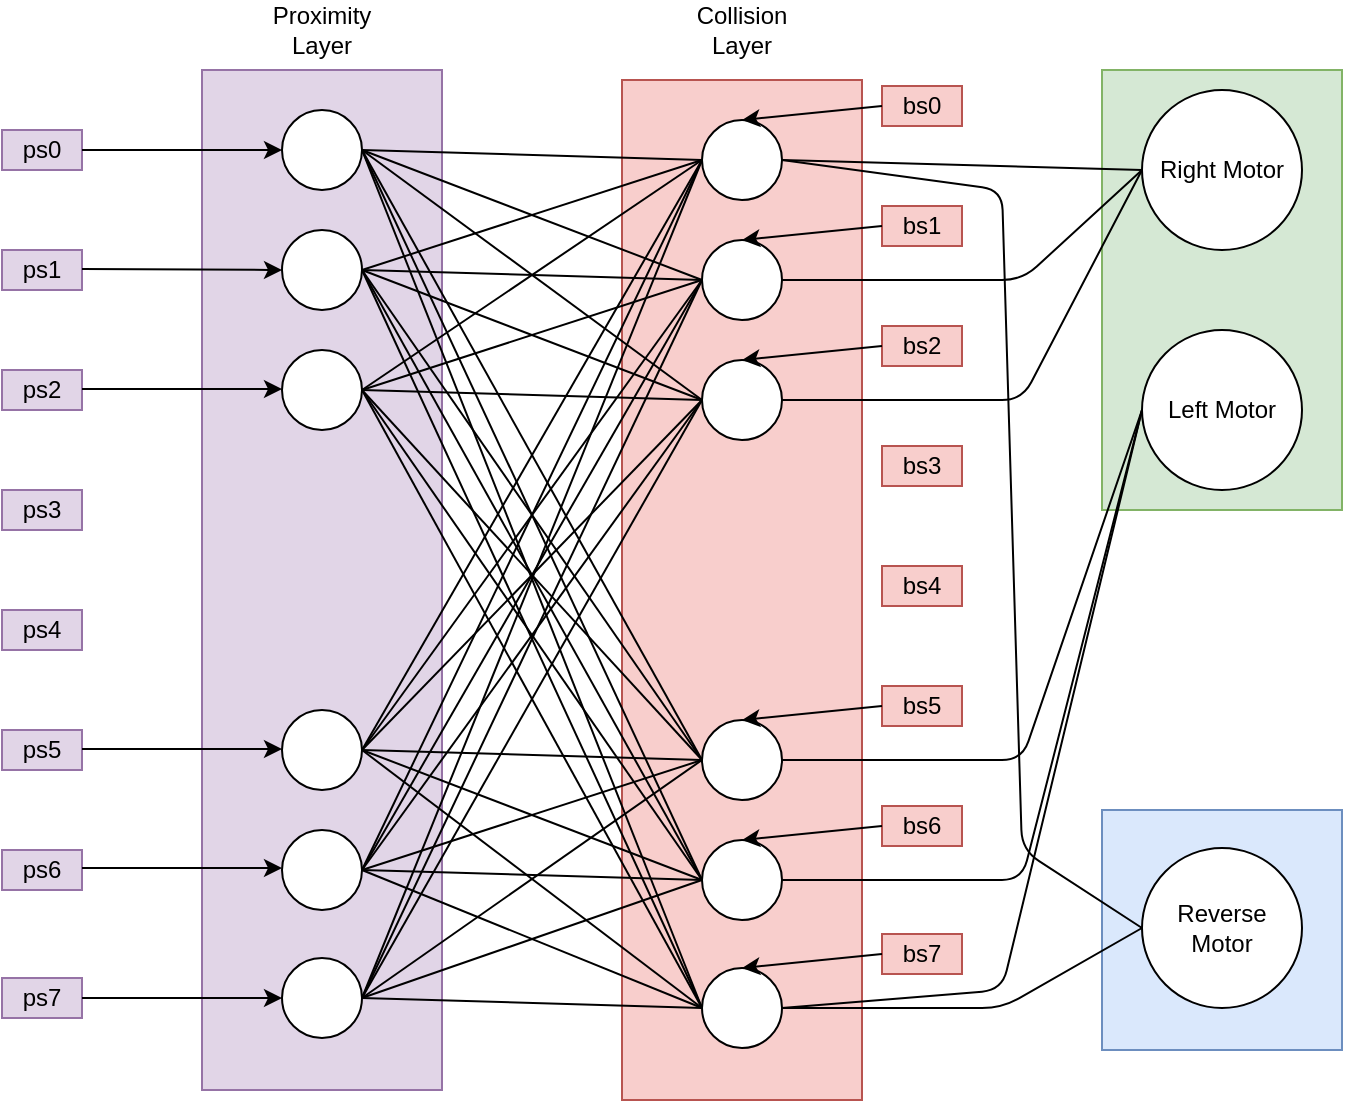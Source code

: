 <mxfile version="10.5.8" type="device"><diagram id="8nJAbrwd6PGOxtdvEGgV" name="Page-1"><mxGraphModel dx="1354" dy="804" grid="1" gridSize="10" guides="1" tooltips="1" connect="1" arrows="1" fold="1" page="1" pageScale="1" pageWidth="827" pageHeight="1169" math="0" shadow="0"><root><mxCell id="0"/><mxCell id="1" parent="0"/><mxCell id="noWVMlnAP2JJMLWK1DyJ-95" value="" style="rounded=0;whiteSpace=wrap;html=1;fillColor=#f8cecc;strokeColor=#b85450;" parent="1" vertex="1"><mxGeometry x="420" y="145" width="120" height="510" as="geometry"/></mxCell><mxCell id="noWVMlnAP2JJMLWK1DyJ-96" value="" style="ellipse;whiteSpace=wrap;html=1;aspect=fixed;" parent="1" vertex="1"><mxGeometry x="460" y="165" width="40" height="40" as="geometry"/></mxCell><mxCell id="noWVMlnAP2JJMLWK1DyJ-97" value="" style="ellipse;whiteSpace=wrap;html=1;aspect=fixed;" parent="1" vertex="1"><mxGeometry x="460" y="225" width="40" height="40" as="geometry"/></mxCell><mxCell id="noWVMlnAP2JJMLWK1DyJ-98" value="" style="ellipse;whiteSpace=wrap;html=1;aspect=fixed;" parent="1" vertex="1"><mxGeometry x="460" y="285" width="40" height="40" as="geometry"/></mxCell><mxCell id="noWVMlnAP2JJMLWK1DyJ-101" value="" style="ellipse;whiteSpace=wrap;html=1;aspect=fixed;" parent="1" vertex="1"><mxGeometry x="460" y="465" width="40" height="40" as="geometry"/></mxCell><mxCell id="noWVMlnAP2JJMLWK1DyJ-102" value="" style="ellipse;whiteSpace=wrap;html=1;aspect=fixed;" parent="1" vertex="1"><mxGeometry x="460" y="525" width="40" height="40" as="geometry"/></mxCell><mxCell id="noWVMlnAP2JJMLWK1DyJ-103" value="" style="ellipse;whiteSpace=wrap;html=1;aspect=fixed;" parent="1" vertex="1"><mxGeometry x="460" y="589" width="40" height="40" as="geometry"/></mxCell><mxCell id="noWVMlnAP2JJMLWK1DyJ-87" value="" style="rounded=0;whiteSpace=wrap;html=1;fillColor=#dae8fc;strokeColor=#6c8ebf;" parent="1" vertex="1"><mxGeometry x="660" y="510" width="120" height="120" as="geometry"/></mxCell><mxCell id="noWVMlnAP2JJMLWK1DyJ-86" value="" style="rounded=0;whiteSpace=wrap;html=1;fillColor=#d5e8d4;strokeColor=#82b366;" parent="1" vertex="1"><mxGeometry x="660" y="140" width="120" height="220" as="geometry"/></mxCell><mxCell id="noWVMlnAP2JJMLWK1DyJ-7" value="" style="rounded=0;whiteSpace=wrap;html=1;fillColor=#e1d5e7;strokeColor=#9673a6;" parent="1" vertex="1"><mxGeometry x="210" y="140" width="120" height="510" as="geometry"/></mxCell><mxCell id="noWVMlnAP2JJMLWK1DyJ-1" value="" style="ellipse;whiteSpace=wrap;html=1;aspect=fixed;" parent="1" vertex="1"><mxGeometry x="250" y="160" width="40" height="40" as="geometry"/></mxCell><mxCell id="noWVMlnAP2JJMLWK1DyJ-2" value="" style="ellipse;whiteSpace=wrap;html=1;aspect=fixed;" parent="1" vertex="1"><mxGeometry x="250" y="220" width="40" height="40" as="geometry"/></mxCell><mxCell id="noWVMlnAP2JJMLWK1DyJ-3" value="" style="ellipse;whiteSpace=wrap;html=1;aspect=fixed;" parent="1" vertex="1"><mxGeometry x="250" y="280" width="40" height="40" as="geometry"/></mxCell><mxCell id="noWVMlnAP2JJMLWK1DyJ-6" value="" style="ellipse;whiteSpace=wrap;html=1;aspect=fixed;" parent="1" vertex="1"><mxGeometry x="250" y="460" width="40" height="40" as="geometry"/></mxCell><mxCell id="noWVMlnAP2JJMLWK1DyJ-8" value="" style="ellipse;whiteSpace=wrap;html=1;aspect=fixed;" parent="1" vertex="1"><mxGeometry x="250" y="520" width="40" height="40" as="geometry"/></mxCell><mxCell id="noWVMlnAP2JJMLWK1DyJ-9" value="" style="ellipse;whiteSpace=wrap;html=1;aspect=fixed;" parent="1" vertex="1"><mxGeometry x="250" y="584" width="40" height="40" as="geometry"/></mxCell><mxCell id="noWVMlnAP2JJMLWK1DyJ-10" value="Proximity Layer" style="text;html=1;strokeColor=none;fillColor=none;align=center;verticalAlign=middle;whiteSpace=wrap;rounded=0;" parent="1" vertex="1"><mxGeometry x="250" y="110" width="40" height="20" as="geometry"/></mxCell><mxCell id="noWVMlnAP2JJMLWK1DyJ-15" value="ps0" style="text;html=1;strokeColor=#9673a6;fillColor=#e1d5e7;align=center;verticalAlign=middle;whiteSpace=wrap;rounded=0;" parent="1" vertex="1"><mxGeometry x="110" y="170" width="40" height="20" as="geometry"/></mxCell><mxCell id="noWVMlnAP2JJMLWK1DyJ-20" value="ps1" style="text;html=1;strokeColor=#9673a6;fillColor=#e1d5e7;align=center;verticalAlign=middle;whiteSpace=wrap;rounded=0;" parent="1" vertex="1"><mxGeometry x="110" y="230" width="40" height="20" as="geometry"/></mxCell><mxCell id="noWVMlnAP2JJMLWK1DyJ-21" value="ps2" style="text;html=1;strokeColor=#9673a6;fillColor=#e1d5e7;align=center;verticalAlign=middle;whiteSpace=wrap;rounded=0;" parent="1" vertex="1"><mxGeometry x="110" y="290" width="40" height="20" as="geometry"/></mxCell><mxCell id="noWVMlnAP2JJMLWK1DyJ-22" value="ps3" style="text;html=1;strokeColor=#9673a6;fillColor=#e1d5e7;align=center;verticalAlign=middle;whiteSpace=wrap;rounded=0;" parent="1" vertex="1"><mxGeometry x="110" y="350" width="40" height="20" as="geometry"/></mxCell><mxCell id="noWVMlnAP2JJMLWK1DyJ-23" value="ps4" style="text;html=1;strokeColor=#9673a6;fillColor=#e1d5e7;align=center;verticalAlign=middle;whiteSpace=wrap;rounded=0;" parent="1" vertex="1"><mxGeometry x="110" y="410" width="40" height="20" as="geometry"/></mxCell><mxCell id="noWVMlnAP2JJMLWK1DyJ-24" value="ps5" style="text;html=1;strokeColor=#9673a6;fillColor=#e1d5e7;align=center;verticalAlign=middle;whiteSpace=wrap;rounded=0;" parent="1" vertex="1"><mxGeometry x="110" y="470" width="40" height="20" as="geometry"/></mxCell><mxCell id="noWVMlnAP2JJMLWK1DyJ-25" value="ps6" style="text;html=1;strokeColor=#9673a6;fillColor=#e1d5e7;align=center;verticalAlign=middle;whiteSpace=wrap;rounded=0;" parent="1" vertex="1"><mxGeometry x="110" y="530" width="40" height="20" as="geometry"/></mxCell><mxCell id="noWVMlnAP2JJMLWK1DyJ-26" value="ps7" style="text;html=1;strokeColor=#9673a6;fillColor=#e1d5e7;align=center;verticalAlign=middle;whiteSpace=wrap;rounded=0;" parent="1" vertex="1"><mxGeometry x="110" y="594" width="40" height="20" as="geometry"/></mxCell><mxCell id="noWVMlnAP2JJMLWK1DyJ-27" value="" style="endArrow=classic;html=1;entryX=0;entryY=0.5;entryDx=0;entryDy=0;exitX=1;exitY=0.5;exitDx=0;exitDy=0;" parent="1" source="noWVMlnAP2JJMLWK1DyJ-15" target="noWVMlnAP2JJMLWK1DyJ-1" edge="1"><mxGeometry width="50" height="50" relative="1" as="geometry"><mxPoint x="150" y="205" as="sourcePoint"/><mxPoint x="200" y="155" as="targetPoint"/></mxGeometry></mxCell><mxCell id="noWVMlnAP2JJMLWK1DyJ-28" value="" style="endArrow=classic;html=1;exitX=1;exitY=0.5;exitDx=0;exitDy=0;" parent="1" edge="1"><mxGeometry width="50" height="50" relative="1" as="geometry"><mxPoint x="150" y="239.5" as="sourcePoint"/><mxPoint x="250" y="240" as="targetPoint"/></mxGeometry></mxCell><mxCell id="noWVMlnAP2JJMLWK1DyJ-29" value="" style="endArrow=classic;html=1;entryX=0;entryY=0.5;entryDx=0;entryDy=0;exitX=1;exitY=0.5;exitDx=0;exitDy=0;" parent="1" edge="1"><mxGeometry width="50" height="50" relative="1" as="geometry"><mxPoint x="150" y="299.5" as="sourcePoint"/><mxPoint x="250" y="299.5" as="targetPoint"/></mxGeometry></mxCell><mxCell id="noWVMlnAP2JJMLWK1DyJ-32" value="" style="endArrow=classic;html=1;entryX=0;entryY=0.5;entryDx=0;entryDy=0;exitX=1;exitY=0.5;exitDx=0;exitDy=0;" parent="1" edge="1"><mxGeometry width="50" height="50" relative="1" as="geometry"><mxPoint x="150" y="479.5" as="sourcePoint"/><mxPoint x="250" y="479.5" as="targetPoint"/></mxGeometry></mxCell><mxCell id="noWVMlnAP2JJMLWK1DyJ-33" value="" style="endArrow=classic;html=1;entryX=0;entryY=0.5;entryDx=0;entryDy=0;exitX=1;exitY=0.5;exitDx=0;exitDy=0;" parent="1" edge="1"><mxGeometry width="50" height="50" relative="1" as="geometry"><mxPoint x="150" y="539" as="sourcePoint"/><mxPoint x="250" y="539" as="targetPoint"/></mxGeometry></mxCell><mxCell id="noWVMlnAP2JJMLWK1DyJ-34" value="" style="endArrow=classic;html=1;entryX=0;entryY=0.5;entryDx=0;entryDy=0;exitX=1;exitY=0.5;exitDx=0;exitDy=0;" parent="1" edge="1"><mxGeometry width="50" height="50" relative="1" as="geometry"><mxPoint x="150" y="604" as="sourcePoint"/><mxPoint x="250" y="604" as="targetPoint"/></mxGeometry></mxCell><mxCell id="noWVMlnAP2JJMLWK1DyJ-36" value="" style="endArrow=none;html=1;entryX=0;entryY=0.5;entryDx=0;entryDy=0;exitX=1;exitY=0.5;exitDx=0;exitDy=0;strokeColor=#000000;endFill=0;" parent="1" source="noWVMlnAP2JJMLWK1DyJ-1" target="noWVMlnAP2JJMLWK1DyJ-96" edge="1"><mxGeometry width="50" height="50" relative="1" as="geometry"><mxPoint x="350" y="210" as="sourcePoint"/><mxPoint x="460" y="180" as="targetPoint"/></mxGeometry></mxCell><mxCell id="noWVMlnAP2JJMLWK1DyJ-37" value="" style="endArrow=none;html=1;entryX=0;entryY=0.5;entryDx=0;entryDy=0;exitX=1;exitY=0.5;exitDx=0;exitDy=0;strokeColor=#000000;endFill=0;" parent="1" source="noWVMlnAP2JJMLWK1DyJ-1" target="noWVMlnAP2JJMLWK1DyJ-97" edge="1"><mxGeometry width="50" height="50" relative="1" as="geometry"><mxPoint x="300" y="190" as="sourcePoint"/><mxPoint x="458" y="240" as="targetPoint"/></mxGeometry></mxCell><mxCell id="noWVMlnAP2JJMLWK1DyJ-38" value="" style="endArrow=none;html=1;entryX=0;entryY=0.5;entryDx=0;entryDy=0;exitX=1;exitY=0.5;exitDx=0;exitDy=0;strokeColor=#000000;endFill=0;" parent="1" source="noWVMlnAP2JJMLWK1DyJ-1" target="noWVMlnAP2JJMLWK1DyJ-98" edge="1"><mxGeometry width="50" height="50" relative="1" as="geometry"><mxPoint x="310" y="200" as="sourcePoint"/><mxPoint x="457" y="300" as="targetPoint"/></mxGeometry></mxCell><mxCell id="noWVMlnAP2JJMLWK1DyJ-39" value="" style="endArrow=none;html=1;entryX=0;entryY=0.5;entryDx=0;entryDy=0;exitX=1;exitY=0.5;exitDx=0;exitDy=0;strokeColor=#000000;endFill=0;" parent="1" source="noWVMlnAP2JJMLWK1DyJ-2" target="noWVMlnAP2JJMLWK1DyJ-96" edge="1"><mxGeometry width="50" height="50" relative="1" as="geometry"><mxPoint x="300" y="190" as="sourcePoint"/><mxPoint x="460" y="180" as="targetPoint"/></mxGeometry></mxCell><mxCell id="noWVMlnAP2JJMLWK1DyJ-40" value="" style="endArrow=none;html=1;exitX=1;exitY=0.5;exitDx=0;exitDy=0;strokeColor=#000000;endFill=0;entryX=0;entryY=0.5;entryDx=0;entryDy=0;" parent="1" source="noWVMlnAP2JJMLWK1DyJ-2" target="noWVMlnAP2JJMLWK1DyJ-97" edge="1"><mxGeometry width="50" height="50" relative="1" as="geometry"><mxPoint x="300" y="250" as="sourcePoint"/><mxPoint x="460" y="250" as="targetPoint"/></mxGeometry></mxCell><mxCell id="noWVMlnAP2JJMLWK1DyJ-41" value="" style="endArrow=none;html=1;exitX=1;exitY=0.5;exitDx=0;exitDy=0;entryX=0;entryY=0.5;entryDx=0;entryDy=0;strokeColor=#000000;endFill=0;" parent="1" source="noWVMlnAP2JJMLWK1DyJ-2" target="noWVMlnAP2JJMLWK1DyJ-98" edge="1"><mxGeometry width="50" height="50" relative="1" as="geometry"><mxPoint x="310" y="260" as="sourcePoint"/><mxPoint x="457" y="300" as="targetPoint"/></mxGeometry></mxCell><mxCell id="noWVMlnAP2JJMLWK1DyJ-42" value="" style="endArrow=none;html=1;entryX=0;entryY=0.5;entryDx=0;entryDy=0;exitX=1;exitY=0.5;exitDx=0;exitDy=0;strokeColor=#000000;endFill=0;" parent="1" source="noWVMlnAP2JJMLWK1DyJ-3" target="noWVMlnAP2JJMLWK1DyJ-96" edge="1"><mxGeometry width="50" height="50" relative="1" as="geometry"><mxPoint x="320" y="270" as="sourcePoint"/><mxPoint x="460" y="180" as="targetPoint"/></mxGeometry></mxCell><mxCell id="noWVMlnAP2JJMLWK1DyJ-43" value="" style="endArrow=none;html=1;entryX=0;entryY=0.5;entryDx=0;entryDy=0;exitX=1;exitY=0.5;exitDx=0;exitDy=0;strokeColor=#000000;endFill=0;" parent="1" source="noWVMlnAP2JJMLWK1DyJ-3" target="noWVMlnAP2JJMLWK1DyJ-97" edge="1"><mxGeometry width="50" height="50" relative="1" as="geometry"><mxPoint x="330" y="280" as="sourcePoint"/><mxPoint x="458" y="240" as="targetPoint"/></mxGeometry></mxCell><mxCell id="noWVMlnAP2JJMLWK1DyJ-45" value="" style="endArrow=none;html=1;exitX=1;exitY=0.5;exitDx=0;exitDy=0;entryX=0;entryY=0.5;entryDx=0;entryDy=0;strokeColor=#000000;endFill=0;" parent="1" source="noWVMlnAP2JJMLWK1DyJ-3" target="noWVMlnAP2JJMLWK1DyJ-98" edge="1"><mxGeometry width="50" height="50" relative="1" as="geometry"><mxPoint x="350" y="300" as="sourcePoint"/><mxPoint x="457" y="300" as="targetPoint"/></mxGeometry></mxCell><mxCell id="noWVMlnAP2JJMLWK1DyJ-51" value="" style="endArrow=none;html=1;entryX=0;entryY=0.5;entryDx=0;entryDy=0;exitX=1;exitY=0.5;exitDx=0;exitDy=0;strokeColor=#000000;endFill=0;" parent="1" source="noWVMlnAP2JJMLWK1DyJ-6" target="noWVMlnAP2JJMLWK1DyJ-96" edge="1"><mxGeometry width="50" height="50" relative="1" as="geometry"><mxPoint x="410" y="360" as="sourcePoint"/><mxPoint x="460" y="180" as="targetPoint"/></mxGeometry></mxCell><mxCell id="noWVMlnAP2JJMLWK1DyJ-52" value="" style="endArrow=none;html=1;entryX=0;entryY=0.5;entryDx=0;entryDy=0;exitX=1;exitY=0.5;exitDx=0;exitDy=0;strokeColor=#000000;endFill=0;" parent="1" source="noWVMlnAP2JJMLWK1DyJ-6" target="noWVMlnAP2JJMLWK1DyJ-97" edge="1"><mxGeometry width="50" height="50" relative="1" as="geometry"><mxPoint x="420" y="370" as="sourcePoint"/><mxPoint x="458" y="240" as="targetPoint"/></mxGeometry></mxCell><mxCell id="noWVMlnAP2JJMLWK1DyJ-53" value="" style="endArrow=none;html=1;entryX=0;entryY=0.5;entryDx=0;entryDy=0;exitX=1;exitY=0.5;exitDx=0;exitDy=0;strokeColor=#000000;endFill=0;" parent="1" source="noWVMlnAP2JJMLWK1DyJ-6" target="noWVMlnAP2JJMLWK1DyJ-98" edge="1"><mxGeometry width="50" height="50" relative="1" as="geometry"><mxPoint x="430" y="380" as="sourcePoint"/><mxPoint x="457" y="300" as="targetPoint"/></mxGeometry></mxCell><mxCell id="noWVMlnAP2JJMLWK1DyJ-54" value="" style="endArrow=none;html=1;exitX=1;exitY=0.5;exitDx=0;exitDy=0;strokeColor=#000000;endFill=0;entryX=0;entryY=0.5;entryDx=0;entryDy=0;" parent="1" source="noWVMlnAP2JJMLWK1DyJ-8" target="noWVMlnAP2JJMLWK1DyJ-96" edge="1"><mxGeometry width="50" height="50" relative="1" as="geometry"><mxPoint x="440" y="390" as="sourcePoint"/><mxPoint x="460" y="180" as="targetPoint"/></mxGeometry></mxCell><mxCell id="noWVMlnAP2JJMLWK1DyJ-55" value="" style="endArrow=none;html=1;entryX=0;entryY=0.5;entryDx=0;entryDy=0;exitX=1;exitY=0.5;exitDx=0;exitDy=0;strokeColor=#000000;endFill=0;" parent="1" source="noWVMlnAP2JJMLWK1DyJ-8" target="noWVMlnAP2JJMLWK1DyJ-97" edge="1"><mxGeometry width="50" height="50" relative="1" as="geometry"><mxPoint x="450" y="400" as="sourcePoint"/><mxPoint x="458" y="240" as="targetPoint"/></mxGeometry></mxCell><mxCell id="noWVMlnAP2JJMLWK1DyJ-56" value="" style="endArrow=none;html=1;entryX=0;entryY=0.5;entryDx=0;entryDy=0;exitX=1;exitY=0.5;exitDx=0;exitDy=0;strokeColor=#000000;endFill=0;" parent="1" source="noWVMlnAP2JJMLWK1DyJ-8" target="noWVMlnAP2JJMLWK1DyJ-98" edge="1"><mxGeometry width="50" height="50" relative="1" as="geometry"><mxPoint x="460" y="410" as="sourcePoint"/><mxPoint x="457" y="300" as="targetPoint"/></mxGeometry></mxCell><mxCell id="noWVMlnAP2JJMLWK1DyJ-57" value="" style="endArrow=none;html=1;entryX=0;entryY=0.5;entryDx=0;entryDy=0;exitX=1;exitY=0.5;exitDx=0;exitDy=0;strokeColor=#000000;endFill=0;" parent="1" source="noWVMlnAP2JJMLWK1DyJ-9" target="noWVMlnAP2JJMLWK1DyJ-96" edge="1"><mxGeometry width="50" height="50" relative="1" as="geometry"><mxPoint x="470" y="420" as="sourcePoint"/><mxPoint x="460" y="180" as="targetPoint"/></mxGeometry></mxCell><mxCell id="noWVMlnAP2JJMLWK1DyJ-58" value="" style="endArrow=none;html=1;entryX=0;entryY=0.5;entryDx=0;entryDy=0;exitX=1;exitY=0.5;exitDx=0;exitDy=0;strokeColor=#000000;endFill=0;" parent="1" source="noWVMlnAP2JJMLWK1DyJ-9" target="noWVMlnAP2JJMLWK1DyJ-97" edge="1"><mxGeometry width="50" height="50" relative="1" as="geometry"><mxPoint x="480" y="430" as="sourcePoint"/><mxPoint x="458" y="240" as="targetPoint"/></mxGeometry></mxCell><mxCell id="noWVMlnAP2JJMLWK1DyJ-59" value="" style="endArrow=none;html=1;entryX=0;entryY=0.5;entryDx=0;entryDy=0;exitX=1;exitY=0.5;exitDx=0;exitDy=0;strokeColor=#000000;endFill=0;" parent="1" source="noWVMlnAP2JJMLWK1DyJ-9" target="noWVMlnAP2JJMLWK1DyJ-98" edge="1"><mxGeometry width="50" height="50" relative="1" as="geometry"><mxPoint x="490" y="440" as="sourcePoint"/><mxPoint x="457" y="300" as="targetPoint"/></mxGeometry></mxCell><mxCell id="noWVMlnAP2JJMLWK1DyJ-60" value="Collision Layer" style="text;html=1;strokeColor=none;fillColor=none;align=center;verticalAlign=middle;whiteSpace=wrap;rounded=0;" parent="1" vertex="1"><mxGeometry x="460" y="110" width="40" height="20" as="geometry"/></mxCell><mxCell id="noWVMlnAP2JJMLWK1DyJ-61" value="Left Motor" style="ellipse;whiteSpace=wrap;html=1;aspect=fixed;" parent="1" vertex="1"><mxGeometry x="680" y="270" width="80" height="80" as="geometry"/></mxCell><mxCell id="noWVMlnAP2JJMLWK1DyJ-64" value="Right Motor" style="ellipse;whiteSpace=wrap;html=1;aspect=fixed;" parent="1" vertex="1"><mxGeometry x="680" y="150" width="80" height="80" as="geometry"/></mxCell><mxCell id="noWVMlnAP2JJMLWK1DyJ-65" value="bs0" style="text;html=1;strokeColor=#b85450;fillColor=#f8cecc;align=center;verticalAlign=middle;whiteSpace=wrap;rounded=0;" parent="1" vertex="1"><mxGeometry x="550" y="148" width="40" height="20" as="geometry"/></mxCell><mxCell id="noWVMlnAP2JJMLWK1DyJ-66" value="bs1" style="text;html=1;strokeColor=#b85450;fillColor=#f8cecc;align=center;verticalAlign=middle;whiteSpace=wrap;rounded=0;" parent="1" vertex="1"><mxGeometry x="550" y="208" width="40" height="20" as="geometry"/></mxCell><mxCell id="noWVMlnAP2JJMLWK1DyJ-67" value="bs2" style="text;html=1;strokeColor=#b85450;fillColor=#f8cecc;align=center;verticalAlign=middle;whiteSpace=wrap;rounded=0;" parent="1" vertex="1"><mxGeometry x="550" y="268" width="40" height="20" as="geometry"/></mxCell><mxCell id="noWVMlnAP2JJMLWK1DyJ-68" value="bs3" style="text;html=1;strokeColor=#b85450;fillColor=#f8cecc;align=center;verticalAlign=middle;whiteSpace=wrap;rounded=0;" parent="1" vertex="1"><mxGeometry x="550" y="328" width="40" height="20" as="geometry"/></mxCell><mxCell id="noWVMlnAP2JJMLWK1DyJ-70" value="" style="endArrow=classic;html=1;strokeColor=#000000;exitX=0;exitY=0.5;exitDx=0;exitDy=0;entryX=0.5;entryY=0;entryDx=0;entryDy=0;" parent="1" source="noWVMlnAP2JJMLWK1DyJ-65" target="noWVMlnAP2JJMLWK1DyJ-96" edge="1"><mxGeometry width="50" height="50" relative="1" as="geometry"><mxPoint x="110" y="770" as="sourcePoint"/><mxPoint x="100" y="720" as="targetPoint"/></mxGeometry></mxCell><mxCell id="noWVMlnAP2JJMLWK1DyJ-71" value="" style="endArrow=classic;html=1;strokeColor=#000000;exitX=0;exitY=0.5;exitDx=0;exitDy=0;entryX=0.5;entryY=0;entryDx=0;entryDy=0;" parent="1" source="noWVMlnAP2JJMLWK1DyJ-66" target="noWVMlnAP2JJMLWK1DyJ-97" edge="1"><mxGeometry width="50" height="50" relative="1" as="geometry"><mxPoint x="430" y="180" as="sourcePoint"/><mxPoint x="220" y="768" as="targetPoint"/></mxGeometry></mxCell><mxCell id="noWVMlnAP2JJMLWK1DyJ-72" value="" style="endArrow=classic;html=1;strokeColor=#000000;exitX=0;exitY=0.5;exitDx=0;exitDy=0;entryX=0.5;entryY=0;entryDx=0;entryDy=0;" parent="1" source="noWVMlnAP2JJMLWK1DyJ-67" target="noWVMlnAP2JJMLWK1DyJ-98" edge="1"><mxGeometry width="50" height="50" relative="1" as="geometry"><mxPoint x="440" y="190" as="sourcePoint"/><mxPoint x="350" y="770" as="targetPoint"/></mxGeometry></mxCell><mxCell id="noWVMlnAP2JJMLWK1DyJ-73" value="bs4" style="text;html=1;strokeColor=#b85450;fillColor=#f8cecc;align=center;verticalAlign=middle;whiteSpace=wrap;rounded=0;" parent="1" vertex="1"><mxGeometry x="550" y="388" width="40" height="20" as="geometry"/></mxCell><mxCell id="noWVMlnAP2JJMLWK1DyJ-76" value="bs5" style="text;html=1;strokeColor=#b85450;fillColor=#f8cecc;align=center;verticalAlign=middle;whiteSpace=wrap;rounded=0;" parent="1" vertex="1"><mxGeometry x="550" y="448" width="40" height="20" as="geometry"/></mxCell><mxCell id="noWVMlnAP2JJMLWK1DyJ-77" value="bs6" style="text;html=1;strokeColor=#b85450;fillColor=#f8cecc;align=center;verticalAlign=middle;whiteSpace=wrap;rounded=0;" parent="1" vertex="1"><mxGeometry x="550" y="508" width="40" height="20" as="geometry"/></mxCell><mxCell id="noWVMlnAP2JJMLWK1DyJ-78" value="bs7" style="text;html=1;strokeColor=#b85450;fillColor=#f8cecc;align=center;verticalAlign=middle;whiteSpace=wrap;rounded=0;" parent="1" vertex="1"><mxGeometry x="550" y="572" width="40" height="20" as="geometry"/></mxCell><mxCell id="noWVMlnAP2JJMLWK1DyJ-81" value="" style="endArrow=classic;html=1;strokeColor=#000000;exitX=0;exitY=0.5;exitDx=0;exitDy=0;entryX=0.5;entryY=0;entryDx=0;entryDy=0;" parent="1" source="noWVMlnAP2JJMLWK1DyJ-76" target="noWVMlnAP2JJMLWK1DyJ-101" edge="1"><mxGeometry width="50" height="50" relative="1" as="geometry"><mxPoint x="435" y="710" as="sourcePoint"/><mxPoint x="490" y="740" as="targetPoint"/></mxGeometry></mxCell><mxCell id="noWVMlnAP2JJMLWK1DyJ-82" value="" style="endArrow=classic;html=1;strokeColor=#000000;exitX=0;exitY=0.5;exitDx=0;exitDy=0;entryX=0.5;entryY=0;entryDx=0;entryDy=0;" parent="1" source="noWVMlnAP2JJMLWK1DyJ-77" target="noWVMlnAP2JJMLWK1DyJ-102" edge="1"><mxGeometry width="50" height="50" relative="1" as="geometry"><mxPoint x="430" y="640" as="sourcePoint"/><mxPoint x="550" y="740" as="targetPoint"/></mxGeometry></mxCell><mxCell id="noWVMlnAP2JJMLWK1DyJ-83" value="" style="endArrow=classic;html=1;strokeColor=#000000;exitX=0;exitY=0.5;exitDx=0;exitDy=0;entryX=0.5;entryY=0;entryDx=0;entryDy=0;" parent="1" source="noWVMlnAP2JJMLWK1DyJ-78" target="noWVMlnAP2JJMLWK1DyJ-103" edge="1"><mxGeometry width="50" height="50" relative="1" as="geometry"><mxPoint x="440" y="650" as="sourcePoint"/><mxPoint x="600" y="730" as="targetPoint"/></mxGeometry></mxCell><mxCell id="noWVMlnAP2JJMLWK1DyJ-84" value="Reverse Motor&lt;br&gt;" style="ellipse;whiteSpace=wrap;html=1;aspect=fixed;" parent="1" vertex="1"><mxGeometry x="680" y="529" width="80" height="80" as="geometry"/></mxCell><mxCell id="noWVMlnAP2JJMLWK1DyJ-106" value="" style="endArrow=none;html=1;entryX=0;entryY=0.5;entryDx=0;entryDy=0;exitX=1;exitY=0.5;exitDx=0;exitDy=0;strokeColor=#000000;endFill=0;" parent="1" source="noWVMlnAP2JJMLWK1DyJ-9" target="noWVMlnAP2JJMLWK1DyJ-101" edge="1"><mxGeometry width="50" height="50" relative="1" as="geometry"><mxPoint x="320.19" y="634.048" as="sourcePoint"/><mxPoint x="490.19" y="335" as="targetPoint"/></mxGeometry></mxCell><mxCell id="noWVMlnAP2JJMLWK1DyJ-107" value="" style="endArrow=none;html=1;entryX=0;entryY=0.5;entryDx=0;entryDy=0;exitX=1;exitY=0.5;exitDx=0;exitDy=0;strokeColor=#000000;endFill=0;" parent="1" source="noWVMlnAP2JJMLWK1DyJ-9" target="noWVMlnAP2JJMLWK1DyJ-102" edge="1"><mxGeometry width="50" height="50" relative="1" as="geometry"><mxPoint x="330.19" y="644.048" as="sourcePoint"/><mxPoint x="500.19" y="345" as="targetPoint"/></mxGeometry></mxCell><mxCell id="noWVMlnAP2JJMLWK1DyJ-108" value="" style="endArrow=none;html=1;entryX=0;entryY=0.5;entryDx=0;entryDy=0;exitX=1;exitY=0.5;exitDx=0;exitDy=0;strokeColor=#000000;endFill=0;" parent="1" source="noWVMlnAP2JJMLWK1DyJ-9" target="noWVMlnAP2JJMLWK1DyJ-103" edge="1"><mxGeometry width="50" height="50" relative="1" as="geometry"><mxPoint x="340.19" y="654.048" as="sourcePoint"/><mxPoint x="510.19" y="355" as="targetPoint"/></mxGeometry></mxCell><mxCell id="noWVMlnAP2JJMLWK1DyJ-109" value="" style="endArrow=none;html=1;entryX=0;entryY=0.5;entryDx=0;entryDy=0;exitX=1;exitY=0.5;exitDx=0;exitDy=0;strokeColor=#000000;endFill=0;" parent="1" source="noWVMlnAP2JJMLWK1DyJ-8" target="noWVMlnAP2JJMLWK1DyJ-102" edge="1"><mxGeometry width="50" height="50" relative="1" as="geometry"><mxPoint x="350.19" y="664.048" as="sourcePoint"/><mxPoint x="520.19" y="365" as="targetPoint"/></mxGeometry></mxCell><mxCell id="noWVMlnAP2JJMLWK1DyJ-110" value="" style="endArrow=none;html=1;entryX=0;entryY=0.5;entryDx=0;entryDy=0;exitX=1;exitY=0.5;exitDx=0;exitDy=0;strokeColor=#000000;endFill=0;" parent="1" source="noWVMlnAP2JJMLWK1DyJ-8" target="noWVMlnAP2JJMLWK1DyJ-101" edge="1"><mxGeometry width="50" height="50" relative="1" as="geometry"><mxPoint x="360.19" y="674.048" as="sourcePoint"/><mxPoint x="530.19" y="375" as="targetPoint"/></mxGeometry></mxCell><mxCell id="noWVMlnAP2JJMLWK1DyJ-113" value="" style="endArrow=none;html=1;entryX=0;entryY=0.5;entryDx=0;entryDy=0;exitX=1;exitY=0.5;exitDx=0;exitDy=0;strokeColor=#000000;endFill=0;" parent="1" source="noWVMlnAP2JJMLWK1DyJ-6" target="noWVMlnAP2JJMLWK1DyJ-103" edge="1"><mxGeometry width="50" height="50" relative="1" as="geometry"><mxPoint x="390.19" y="704.048" as="sourcePoint"/><mxPoint x="560.19" y="405" as="targetPoint"/></mxGeometry></mxCell><mxCell id="noWVMlnAP2JJMLWK1DyJ-115" value="" style="endArrow=none;html=1;entryX=0;entryY=0.5;entryDx=0;entryDy=0;exitX=1;exitY=0.5;exitDx=0;exitDy=0;strokeColor=#000000;endFill=0;" parent="1" source="noWVMlnAP2JJMLWK1DyJ-6" target="noWVMlnAP2JJMLWK1DyJ-102" edge="1"><mxGeometry width="50" height="50" relative="1" as="geometry"><mxPoint x="410.19" y="724.048" as="sourcePoint"/><mxPoint x="580.19" y="425" as="targetPoint"/></mxGeometry></mxCell><mxCell id="noWVMlnAP2JJMLWK1DyJ-118" value="" style="endArrow=none;html=1;entryX=0;entryY=0.5;entryDx=0;entryDy=0;exitX=1;exitY=0.5;exitDx=0;exitDy=0;strokeColor=#000000;endFill=0;" parent="1" source="noWVMlnAP2JJMLWK1DyJ-8" target="noWVMlnAP2JJMLWK1DyJ-103" edge="1"><mxGeometry width="50" height="50" relative="1" as="geometry"><mxPoint x="440.19" y="754.048" as="sourcePoint"/><mxPoint x="610.19" y="455" as="targetPoint"/></mxGeometry></mxCell><mxCell id="noWVMlnAP2JJMLWK1DyJ-119" value="" style="endArrow=none;html=1;entryX=0;entryY=0.5;entryDx=0;entryDy=0;exitX=1;exitY=0.5;exitDx=0;exitDy=0;strokeColor=#000000;endFill=0;" parent="1" source="noWVMlnAP2JJMLWK1DyJ-6" target="noWVMlnAP2JJMLWK1DyJ-101" edge="1"><mxGeometry width="50" height="50" relative="1" as="geometry"><mxPoint x="368.19" y="719.048" as="sourcePoint"/><mxPoint x="538.19" y="420" as="targetPoint"/></mxGeometry></mxCell><mxCell id="noWVMlnAP2JJMLWK1DyJ-122" value="" style="endArrow=none;html=1;entryX=1;entryY=0.5;entryDx=0;entryDy=0;exitX=0;exitY=0.5;exitDx=0;exitDy=0;strokeColor=#000000;endFill=0;" parent="1" source="noWVMlnAP2JJMLWK1DyJ-103" target="noWVMlnAP2JJMLWK1DyJ-3" edge="1"><mxGeometry width="50" height="50" relative="1" as="geometry"><mxPoint x="410.19" y="669.048" as="sourcePoint"/><mxPoint x="580.19" y="370" as="targetPoint"/></mxGeometry></mxCell><mxCell id="noWVMlnAP2JJMLWK1DyJ-123" value="" style="endArrow=none;html=1;entryX=1;entryY=0.5;entryDx=0;entryDy=0;exitX=0;exitY=0.5;exitDx=0;exitDy=0;strokeColor=#000000;endFill=0;" parent="1" source="noWVMlnAP2JJMLWK1DyJ-103" target="noWVMlnAP2JJMLWK1DyJ-2" edge="1"><mxGeometry width="50" height="50" relative="1" as="geometry"><mxPoint x="420.19" y="679.548" as="sourcePoint"/><mxPoint x="590.19" y="380.5" as="targetPoint"/></mxGeometry></mxCell><mxCell id="noWVMlnAP2JJMLWK1DyJ-124" value="" style="endArrow=none;html=1;exitX=1;exitY=0.5;exitDx=0;exitDy=0;strokeColor=#000000;endFill=0;entryX=0;entryY=0.5;entryDx=0;entryDy=0;" parent="1" source="noWVMlnAP2JJMLWK1DyJ-1" target="noWVMlnAP2JJMLWK1DyJ-103" edge="1"><mxGeometry width="50" height="50" relative="1" as="geometry"><mxPoint x="415.19" y="689.548" as="sourcePoint"/><mxPoint x="460" y="610" as="targetPoint"/></mxGeometry></mxCell><mxCell id="noWVMlnAP2JJMLWK1DyJ-127" value="" style="endArrow=none;html=1;entryX=0;entryY=0.5;entryDx=0;entryDy=0;exitX=1;exitY=0.5;exitDx=0;exitDy=0;strokeColor=#000000;endFill=0;" parent="1" source="noWVMlnAP2JJMLWK1DyJ-3" target="noWVMlnAP2JJMLWK1DyJ-102" edge="1"><mxGeometry width="50" height="50" relative="1" as="geometry"><mxPoint x="310.19" y="440.238" as="sourcePoint"/><mxPoint x="480.19" y="565" as="targetPoint"/></mxGeometry></mxCell><mxCell id="noWVMlnAP2JJMLWK1DyJ-128" value="" style="endArrow=none;html=1;entryX=0;entryY=0.5;entryDx=0;entryDy=0;exitX=1;exitY=0.5;exitDx=0;exitDy=0;strokeColor=#000000;endFill=0;" parent="1" source="noWVMlnAP2JJMLWK1DyJ-3" target="noWVMlnAP2JJMLWK1DyJ-101" edge="1"><mxGeometry width="50" height="50" relative="1" as="geometry"><mxPoint x="320.19" y="450.238" as="sourcePoint"/><mxPoint x="490.19" y="575" as="targetPoint"/></mxGeometry></mxCell><mxCell id="noWVMlnAP2JJMLWK1DyJ-129" value="" style="endArrow=none;html=1;entryX=0;entryY=0.5;entryDx=0;entryDy=0;strokeColor=#000000;endFill=0;exitX=1;exitY=0.5;exitDx=0;exitDy=0;" parent="1" source="noWVMlnAP2JJMLWK1DyJ-1" target="noWVMlnAP2JJMLWK1DyJ-102" edge="1"><mxGeometry width="50" height="50" relative="1" as="geometry"><mxPoint x="290" y="179.048" as="sourcePoint"/><mxPoint x="500.19" y="585" as="targetPoint"/></mxGeometry></mxCell><mxCell id="noWVMlnAP2JJMLWK1DyJ-130" value="" style="endArrow=none;html=1;entryX=0;entryY=0.5;entryDx=0;entryDy=0;exitX=1;exitY=0.5;exitDx=0;exitDy=0;strokeColor=#000000;endFill=0;" parent="1" source="noWVMlnAP2JJMLWK1DyJ-2" target="noWVMlnAP2JJMLWK1DyJ-102" edge="1"><mxGeometry width="50" height="50" relative="1" as="geometry"><mxPoint x="340.19" y="470.238" as="sourcePoint"/><mxPoint x="510.19" y="595" as="targetPoint"/></mxGeometry></mxCell><mxCell id="noWVMlnAP2JJMLWK1DyJ-131" value="" style="endArrow=none;html=1;entryX=1;entryY=0.5;entryDx=0;entryDy=0;exitX=0;exitY=0.5;exitDx=0;exitDy=0;strokeColor=#000000;endFill=0;" parent="1" source="noWVMlnAP2JJMLWK1DyJ-101" target="noWVMlnAP2JJMLWK1DyJ-2" edge="1"><mxGeometry width="50" height="50" relative="1" as="geometry"><mxPoint x="350.19" y="480.238" as="sourcePoint"/><mxPoint x="520.19" y="605" as="targetPoint"/></mxGeometry></mxCell><mxCell id="noWVMlnAP2JJMLWK1DyJ-132" value="" style="endArrow=none;html=1;entryX=0;entryY=0.5;entryDx=0;entryDy=0;exitX=1;exitY=0.5;exitDx=0;exitDy=0;strokeColor=#000000;endFill=0;" parent="1" source="noWVMlnAP2JJMLWK1DyJ-1" target="noWVMlnAP2JJMLWK1DyJ-101" edge="1"><mxGeometry width="50" height="50" relative="1" as="geometry"><mxPoint x="360.19" y="490.238" as="sourcePoint"/><mxPoint x="530.19" y="615" as="targetPoint"/></mxGeometry></mxCell><mxCell id="noWVMlnAP2JJMLWK1DyJ-144" value="" style="endArrow=none;html=1;strokeColor=#000000;entryX=0;entryY=0.5;entryDx=0;entryDy=0;exitX=1;exitY=0.5;exitDx=0;exitDy=0;" parent="1" source="noWVMlnAP2JJMLWK1DyJ-103" target="noWVMlnAP2JJMLWK1DyJ-84" edge="1"><mxGeometry width="50" height="50" relative="1" as="geometry"><mxPoint x="110" y="730" as="sourcePoint"/><mxPoint x="160" y="680" as="targetPoint"/><Array as="points"><mxPoint x="610" y="609"/></Array></mxGeometry></mxCell><mxCell id="noWVMlnAP2JJMLWK1DyJ-145" value="" style="endArrow=none;html=1;strokeColor=#000000;entryX=0;entryY=0.5;entryDx=0;entryDy=0;exitX=1;exitY=0.5;exitDx=0;exitDy=0;" parent="1" source="noWVMlnAP2JJMLWK1DyJ-96" target="noWVMlnAP2JJMLWK1DyJ-84" edge="1"><mxGeometry width="50" height="50" relative="1" as="geometry"><mxPoint x="110" y="730" as="sourcePoint"/><mxPoint x="160" y="680" as="targetPoint"/><Array as="points"><mxPoint x="610" y="200"/><mxPoint x="620" y="530"/></Array></mxGeometry></mxCell><mxCell id="noWVMlnAP2JJMLWK1DyJ-146" value="" style="endArrow=none;html=1;strokeColor=#000000;exitX=1;exitY=0.5;exitDx=0;exitDy=0;entryX=0;entryY=0.5;entryDx=0;entryDy=0;" parent="1" source="noWVMlnAP2JJMLWK1DyJ-96" target="noWVMlnAP2JJMLWK1DyJ-64" edge="1"><mxGeometry width="50" height="50" relative="1" as="geometry"><mxPoint x="600" y="260" as="sourcePoint"/><mxPoint x="630" y="240" as="targetPoint"/></mxGeometry></mxCell><mxCell id="noWVMlnAP2JJMLWK1DyJ-147" value="" style="endArrow=none;html=1;strokeColor=#000000;exitX=1;exitY=0.5;exitDx=0;exitDy=0;entryX=0;entryY=0.5;entryDx=0;entryDy=0;" parent="1" source="noWVMlnAP2JJMLWK1DyJ-97" target="noWVMlnAP2JJMLWK1DyJ-64" edge="1"><mxGeometry width="50" height="50" relative="1" as="geometry"><mxPoint x="510" y="195" as="sourcePoint"/><mxPoint x="690" y="200" as="targetPoint"/><Array as="points"><mxPoint x="620" y="245"/></Array></mxGeometry></mxCell><mxCell id="noWVMlnAP2JJMLWK1DyJ-148" value="" style="endArrow=none;html=1;strokeColor=#000000;exitX=1;exitY=0.5;exitDx=0;exitDy=0;entryX=0;entryY=0.5;entryDx=0;entryDy=0;" parent="1" source="noWVMlnAP2JJMLWK1DyJ-98" target="noWVMlnAP2JJMLWK1DyJ-64" edge="1"><mxGeometry width="50" height="50" relative="1" as="geometry"><mxPoint x="520" y="205" as="sourcePoint"/><mxPoint x="700" y="210" as="targetPoint"/><Array as="points"><mxPoint x="620" y="305"/></Array></mxGeometry></mxCell><mxCell id="noWVMlnAP2JJMLWK1DyJ-151" value="" style="endArrow=none;html=1;strokeColor=#000000;exitX=1;exitY=0.5;exitDx=0;exitDy=0;entryX=0;entryY=0.5;entryDx=0;entryDy=0;" parent="1" source="noWVMlnAP2JJMLWK1DyJ-101" target="noWVMlnAP2JJMLWK1DyJ-61" edge="1"><mxGeometry width="50" height="50" relative="1" as="geometry"><mxPoint x="520" y="385" as="sourcePoint"/><mxPoint x="700" y="210" as="targetPoint"/><Array as="points"><mxPoint x="620" y="485"/></Array></mxGeometry></mxCell><mxCell id="noWVMlnAP2JJMLWK1DyJ-152" value="" style="endArrow=none;html=1;strokeColor=#000000;exitX=1;exitY=0.5;exitDx=0;exitDy=0;entryX=0;entryY=0.5;entryDx=0;entryDy=0;" parent="1" source="noWVMlnAP2JJMLWK1DyJ-102" target="noWVMlnAP2JJMLWK1DyJ-61" edge="1"><mxGeometry width="50" height="50" relative="1" as="geometry"><mxPoint x="530" y="395" as="sourcePoint"/><mxPoint x="710" y="220" as="targetPoint"/><Array as="points"><mxPoint x="620" y="545"/></Array></mxGeometry></mxCell><mxCell id="noWVMlnAP2JJMLWK1DyJ-153" value="" style="endArrow=none;html=1;strokeColor=#000000;exitX=1;exitY=0.5;exitDx=0;exitDy=0;entryX=0;entryY=0.5;entryDx=0;entryDy=0;" parent="1" source="noWVMlnAP2JJMLWK1DyJ-103" target="noWVMlnAP2JJMLWK1DyJ-61" edge="1"><mxGeometry width="50" height="50" relative="1" as="geometry"><mxPoint x="540" y="405" as="sourcePoint"/><mxPoint x="720" y="230" as="targetPoint"/><Array as="points"><mxPoint x="610" y="600"/></Array></mxGeometry></mxCell></root></mxGraphModel></diagram></mxfile>
